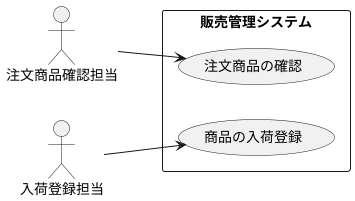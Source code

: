 @startuml ユースケース図
left to right direction
' actor 販売部
actor 注文商品確認担当
actor 入荷登録担当

rectangle 販売管理システム{
 usecase 注文商品の確認
 usecase 商品の入荷登録
}

注文商品確認担当 --> 注文商品の確認
入荷登録担当 --> 商品の入荷登録

@enduml
